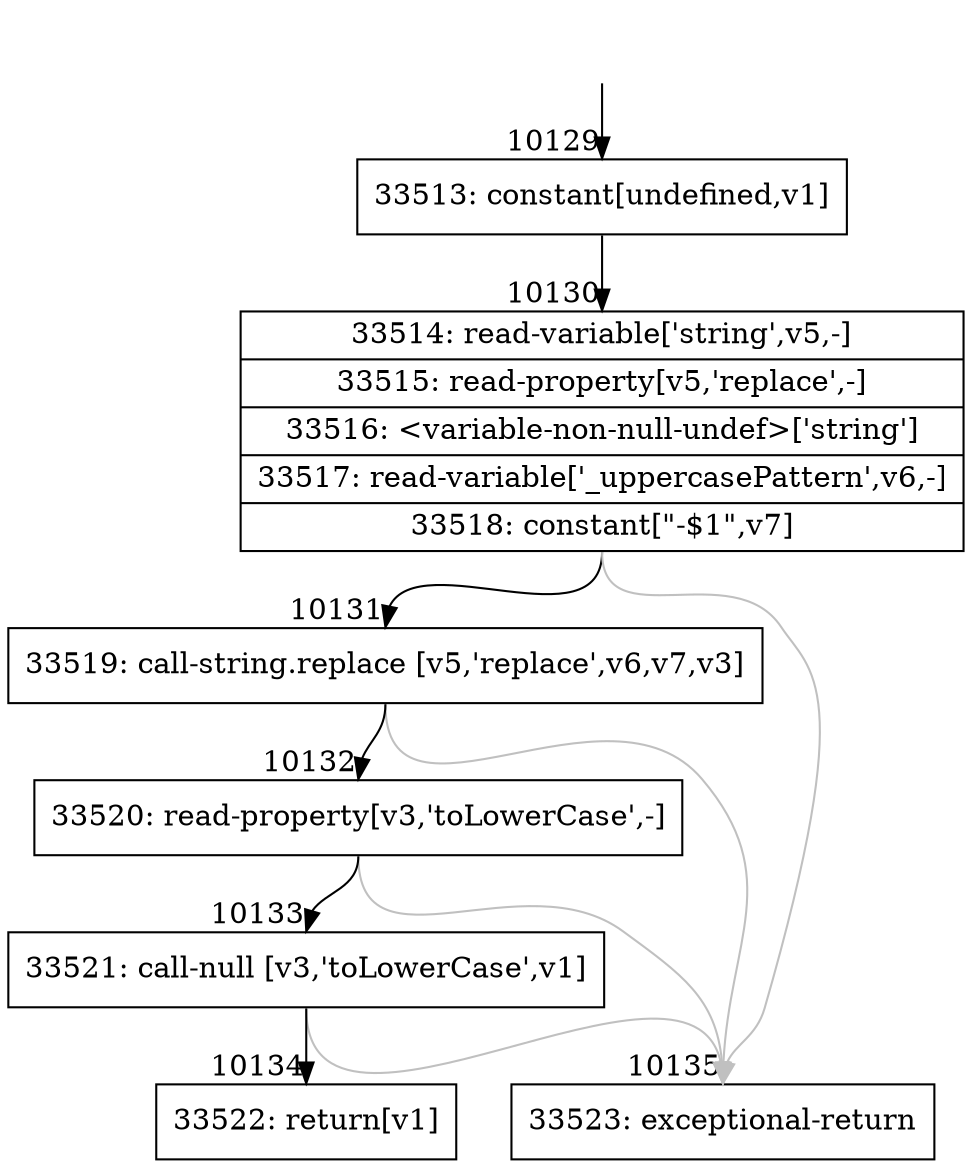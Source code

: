 digraph {
rankdir="TD"
BB_entry762[shape=none,label=""];
BB_entry762 -> BB10129 [tailport=s, headport=n, headlabel="    10129"]
BB10129 [shape=record label="{33513: constant[undefined,v1]}" ] 
BB10129 -> BB10130 [tailport=s, headport=n, headlabel="      10130"]
BB10130 [shape=record label="{33514: read-variable['string',v5,-]|33515: read-property[v5,'replace',-]|33516: \<variable-non-null-undef\>['string']|33517: read-variable['_uppercasePattern',v6,-]|33518: constant[\"-$1\",v7]}" ] 
BB10130 -> BB10131 [tailport=s, headport=n, headlabel="      10131"]
BB10130 -> BB10135 [tailport=s, headport=n, color=gray, headlabel="      10135"]
BB10131 [shape=record label="{33519: call-string.replace [v5,'replace',v6,v7,v3]}" ] 
BB10131 -> BB10132 [tailport=s, headport=n, headlabel="      10132"]
BB10131 -> BB10135 [tailport=s, headport=n, color=gray]
BB10132 [shape=record label="{33520: read-property[v3,'toLowerCase',-]}" ] 
BB10132 -> BB10133 [tailport=s, headport=n, headlabel="      10133"]
BB10132 -> BB10135 [tailport=s, headport=n, color=gray]
BB10133 [shape=record label="{33521: call-null [v3,'toLowerCase',v1]}" ] 
BB10133 -> BB10134 [tailport=s, headport=n, headlabel="      10134"]
BB10133 -> BB10135 [tailport=s, headport=n, color=gray]
BB10134 [shape=record label="{33522: return[v1]}" ] 
BB10135 [shape=record label="{33523: exceptional-return}" ] 
//#$~ 18208
}
